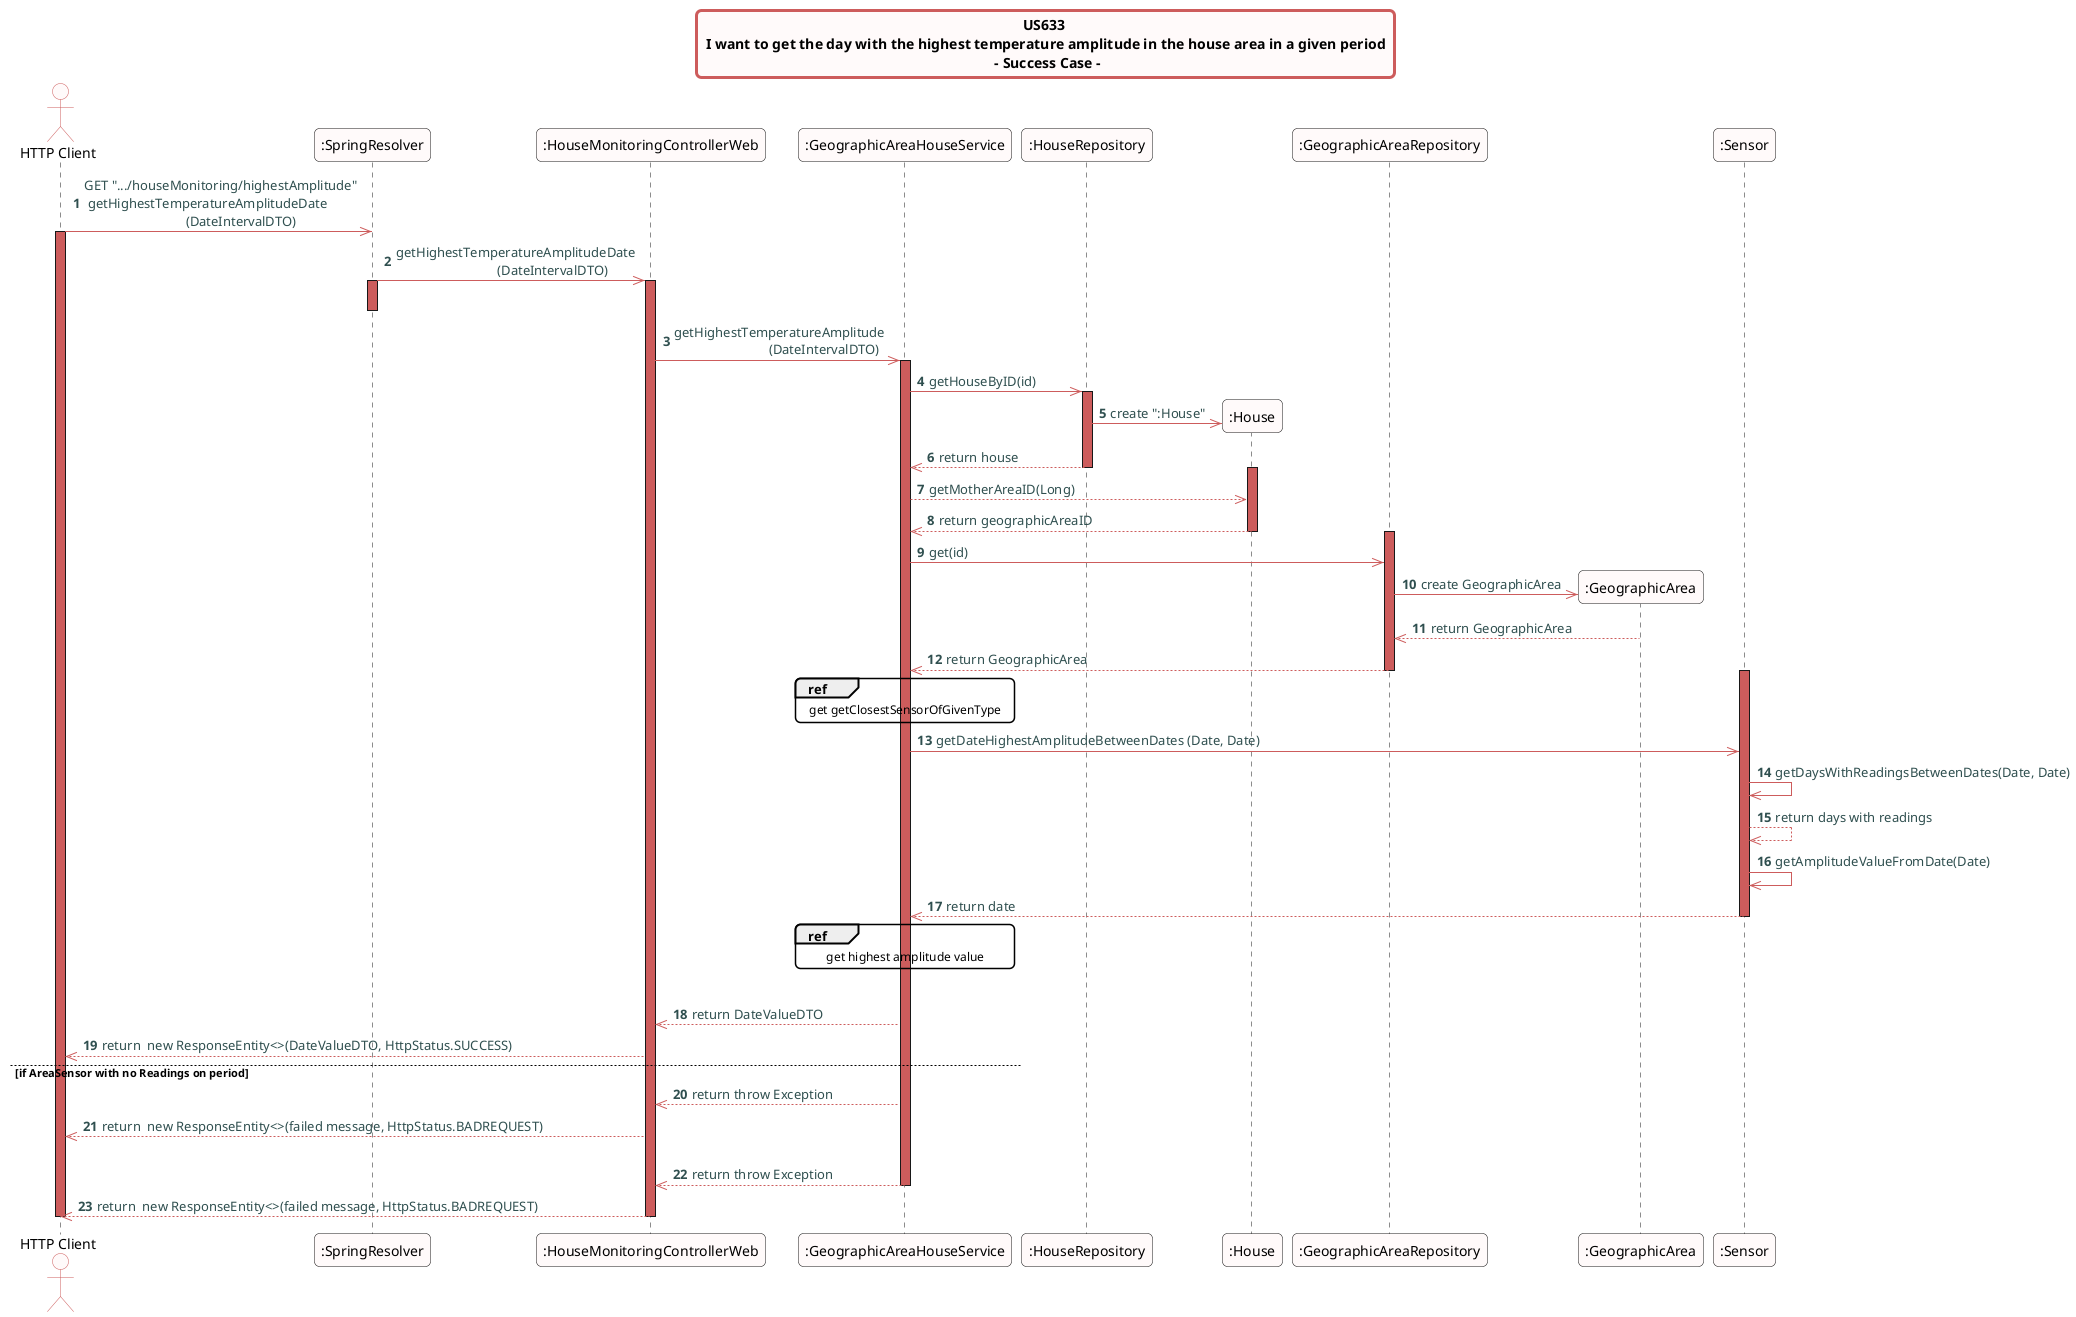 @startuml
skinparam titleBorderRoundCorner 10
skinparam titleBorderThickness 3
skinparam titleBorderColor indianred
skinparam titleBackgroundColor snow
skinparam FontName quicksand

skinparam actor {
  BorderColor indianred
  backgroundColor Snow
  }

skinparam sequence {
  LifeLineBackgroundColor indianred
  ParticipantBackgroundColor snow
}

skinparam roundcorner 10

skinparam component {
  arrowThickness 1
  ArrowFontName Verdana
  ArrowColor indianred
  ArrowFontColor darkslategrey
}


title US633 \n I want to get the day with the highest temperature amplitude in the house area in a given period \n - Success Case -

autonumber

actor "HTTP Client"


"HTTP Client" ->> ":SpringResolver":  GET ".../houseMonitoring/highestAmplitude" \n getHighestTemperatureAmplitudeDate \n                              (DateIntervalDTO)
activate "HTTP Client"
":SpringResolver" ->> ":HouseMonitoringControllerWeb": getHighestTemperatureAmplitudeDate \n                              (DateIntervalDTO)
activate ":SpringResolver"
activate ":HouseMonitoringControllerWeb"
deactivate ":SpringResolver"
":HouseMonitoringControllerWeb" ->> ":GeographicAreaHouseService": getHighestTemperatureAmplitude \n                            (DateIntervalDTO)
activate ":GeographicAreaHouseService"
":GeographicAreaHouseService" ->> ":HouseRepository": getHouseByID(id)
create ":House"
activate ":HouseRepository"

":HouseRepository" ->> ":House" : create ":House"
":HouseRepository" -->> ":GeographicAreaHouseService": return house
deactivate ":HouseRepository"
activate ":House"
":GeographicAreaHouseService" -->> ":House": getMotherAreaID(Long)
":House" -->> ":GeographicAreaHouseService": return geographicAreaID
deactivate ":House"
activate ":GeographicAreaRepository"
":GeographicAreaHouseService" ->> ":GeographicAreaRepository": get(id)
create ":GeographicArea"
":GeographicAreaRepository" ->> ":GeographicArea": create GeographicArea
":GeographicArea" -->> ":GeographicAreaRepository": return GeographicArea
":GeographicAreaRepository" -->> ":GeographicAreaHouseService": return GeographicArea
deactivate ":GeographicAreaRepository"
ref over ":GeographicAreaHouseService"
get getClosestSensorOfGivenType
end ref
activate ":Sensor"
":GeographicAreaHouseService" ->> ":Sensor": getDateHighestAmplitudeBetweenDates (Date, Date)
":Sensor"->>":Sensor": getDaysWithReadingsBetweenDates(Date, Date)
":Sensor"-->>":Sensor": return days with readings
":Sensor"->>":Sensor": getAmplitudeValueFromDate(Date)
":Sensor" -->> ":GeographicAreaHouseService": return date
deactivate ":Sensor"
ref over ":GeographicAreaHouseService"
get highest amplitude value
end ref

alt AreaSensor with Readings (SUCCESS)
":GeographicAreaHouseService" -->> ":HouseMonitoringControllerWeb": return DateValueDTO
":HouseMonitoringControllerWeb" -->> "HTTP Client": return  new ResponseEntity<>(DateValueDTO, HttpStatus.SUCCESS)
else if AreaSensor with no Readings on period
":GeographicAreaHouseService" -->> ":HouseMonitoringControllerWeb": return throw Exception
":HouseMonitoringControllerWeb" -->> "HTTP Client": return  new ResponseEntity<>(failed message, HttpStatus.BADREQUEST)
else if Malformed date input
":GeographicAreaHouseService" -->> ":HouseMonitoringControllerWeb": return throw Exception
deactivate ":GeographicAreaHouseService"
":HouseMonitoringControllerWeb" -->> "HTTP Client": return  new ResponseEntity<>(failed message, HttpStatus.BADREQUEST)

deactivate ":HouseMonitoringControllerWeb"
deactivate "HTTP Client"
@enduml
